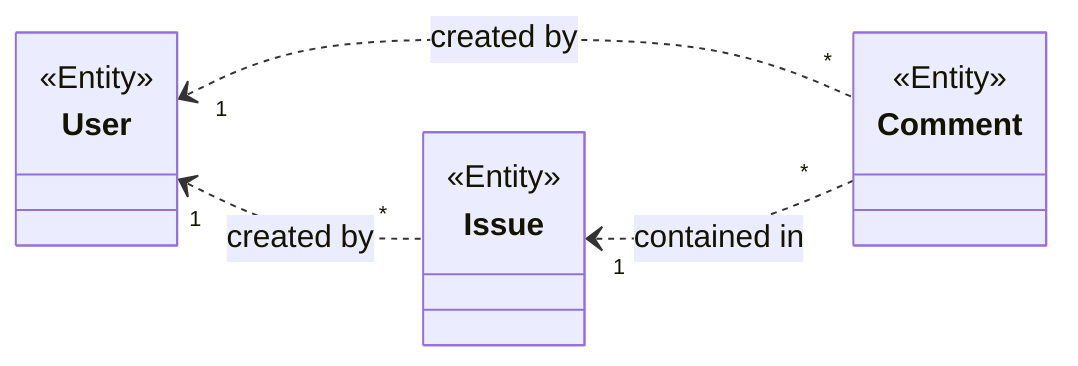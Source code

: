 classDiagram
    direction LR

    class User {
        <<Entity>>
    }
    class Issue {
        <<Entity>>
    }
    class Comment {
        <<Entity>>
    }

    User "1" <.. "*" Issue : created by
    User "1" <.. "*" Comment : created by
    Issue "1" <.. "*" Comment : contained in